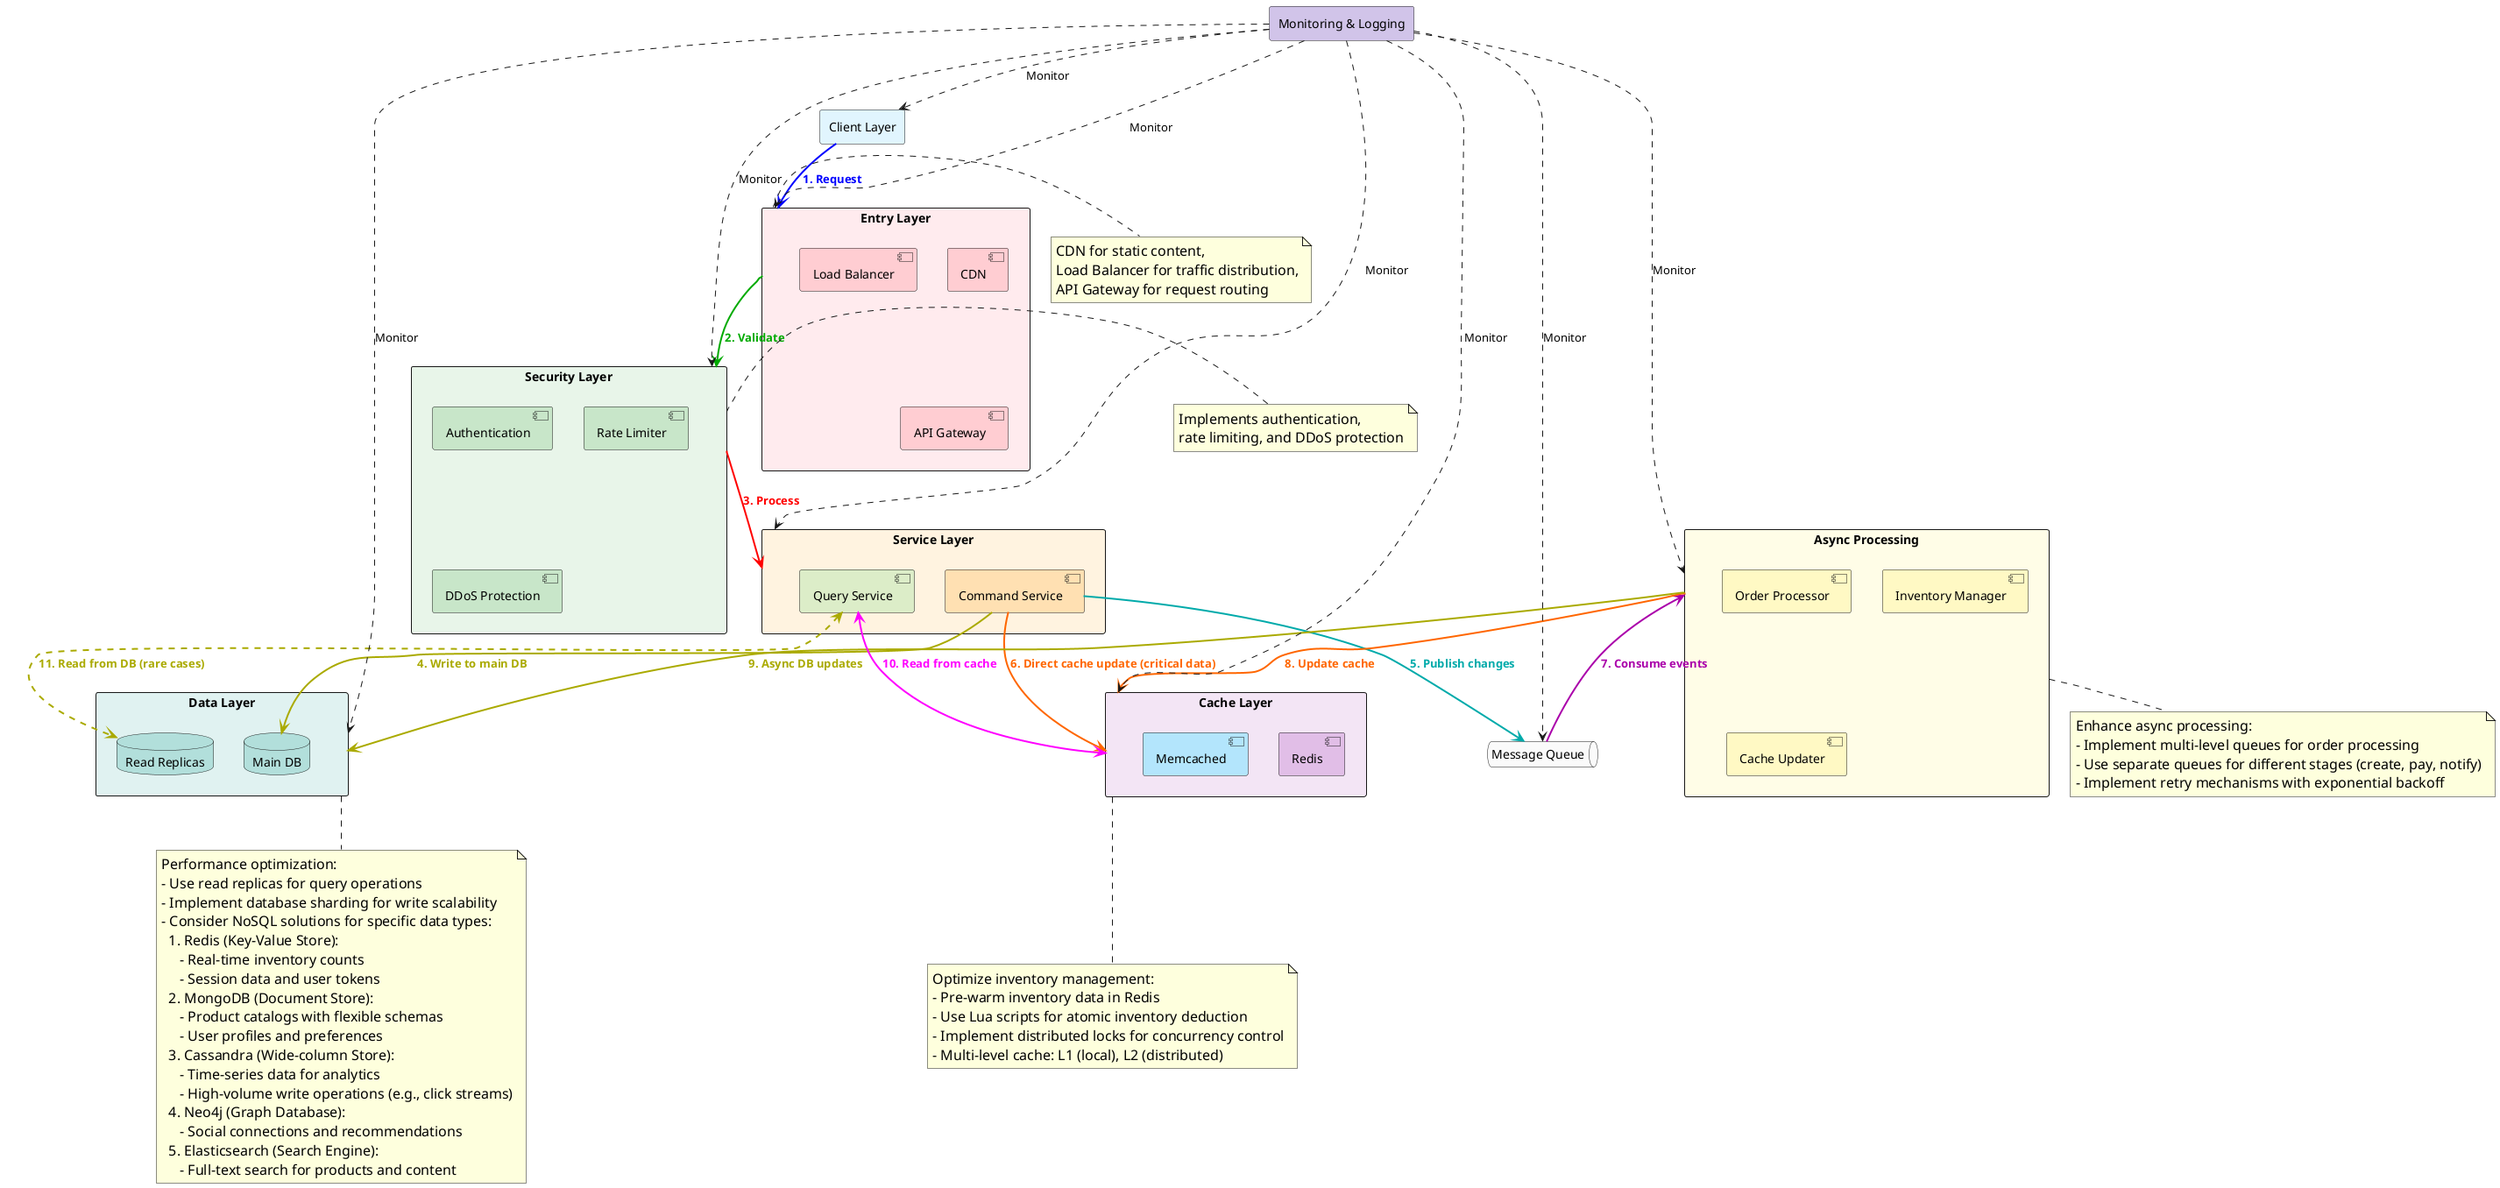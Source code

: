 @startuml High Concurrency Seckill System Backend Architecture
!pragma layout dot

skinparam noteFontSize 16
skinparam noteFontName Arial

rectangle "Client Layer" as ClientLayer #E1F5FE
rectangle "Entry Layer" as EntryLayer #FFEBEE {
    component "CDN" as CDN #FFCDD2
    component "Load Balancer" as LB #FFCDD2
    component "API Gateway" as APIGW #FFCDD2
}
rectangle "Security Layer" as SecurityLayer #E8F5E9 {
    component "Authentication" as Auth #C8E6C9
    component "Rate Limiter" as RateLimiter #C8E6C9
    component "DDoS Protection" as DDoS #C8E6C9
}
rectangle "Service Layer" as ServiceLayer #FFF3E0 {
    component "Command Service" as CommandService #FFE0B2
    component "Query Service" as QueryService #DCEDC8
}
rectangle "Cache Layer" as CacheLayer #F3E5F5 {
    component "Redis" as Redis #E1BEE7
    component "Memcached" as Memcached #B3E5FC
}
queue "Message Queue" as MessageQueue #FAFAFA
rectangle "Async Processing" as AsyncProcessing #FFFDE7 {
    component "Order Processor" as OrderProcessor #FFF9C4
    component "Inventory Manager" as InventoryManager #FFF9C4
    component "Cache Updater" as CacheUpdater #FFF9C4
}
rectangle "Data Layer" as DataLayer #E0F2F1 {
    database "Main DB" as MainDB #B2DFDB
    database "Read Replicas" as ReadReplicas #B2DFDB
}
rectangle "Monitoring & Logging" as MonitoringLogging #D1C4E9

ClientLayer -[#0000FF,thickness=2]-> EntryLayer : "<color:#0000FF><b>1. Request</b></color>"
EntryLayer -[#00AA00,thickness=2]-> SecurityLayer : "<color:#00AA00><b>2. Validate</b></color>"
SecurityLayer -[#FF0000,thickness=2]-> ServiceLayer : "<color:#FF0000><b>3. Process</b></color>"
CommandService -[#AAAA00,thickness=2]-> MainDB : "<color:#AAAA00><b>4. Write to main DB</b></color>"
CommandService -[#00AAAA,thickness=2]-> MessageQueue : "<color:#00AAAA><b>5. Publish changes</b></color>"
CommandService -[#FF6600,thickness=2]-> CacheLayer : "<color:#FF6600><b>6. Direct cache update (critical data)</b></color>"
AsyncProcessing <-[#AA00AA,thickness=2]- MessageQueue : "<color:#AA00AA><b>7. Consume events</b></color>"
AsyncProcessing -[#FF6600,thickness=2]-> CacheLayer : "<color:#FF6600><b>8. Update cache</b></color>"
AsyncProcessing -[#AAAA00,thickness=2]-> DataLayer : "<color:#AAAA00><b>9. Async DB updates</b></color>"
QueryService <-[#FF00FF,thickness=2]-> CacheLayer : "<color:#FF00FF><b>10. Read from cache</b></color>"
QueryService <-[#AAAA00,dashed,thickness=2]-> ReadReplicas : "<color:#AAAA00><b>11. Read from DB (rare cases)</b></color>"

MonitoringLogging ..> ClientLayer : "Monitor"
MonitoringLogging ..> EntryLayer : "Monitor"
MonitoringLogging ..> SecurityLayer : "Monitor"
MonitoringLogging ..> ServiceLayer : "Monitor"
MonitoringLogging ..> CacheLayer : "Monitor"
MonitoringLogging ..> MessageQueue : "Monitor"
MonitoringLogging ..> AsyncProcessing : "Monitor"
MonitoringLogging ..> DataLayer : "Monitor"

note right of EntryLayer
  CDN for static content,
  Load Balancer for traffic distribution,
  API Gateway for request routing
end note

note right of SecurityLayer
  Implements authentication,
  rate limiting, and DDoS protection
end note

note bottom of CacheLayer
  Optimize inventory management:
  - Pre-warm inventory data in Redis
  - Use Lua scripts for atomic inventory deduction
  - Implement distributed locks for concurrency control
  - Multi-level cache: L1 (local), L2 (distributed)
end note

note bottom of AsyncProcessing
  Enhance async processing:
  - Implement multi-level queues for order processing
  - Use separate queues for different stages (create, pay, notify)
  - Implement retry mechanisms with exponential backoff
end note

note bottom of DataLayer
  Performance optimization:
  - Use read replicas for query operations
  - Implement database sharding for write scalability
  - Consider NoSQL solutions for specific data types:
    1. Redis (Key-Value Store):
       - Real-time inventory counts
       - Session data and user tokens
    2. MongoDB (Document Store):
       - Product catalogs with flexible schemas
       - User profiles and preferences
    3. Cassandra (Wide-column Store):
       - Time-series data for analytics
       - High-volume write operations (e.g., click streams)
    4. Neo4j (Graph Database):
       - Social connections and recommendations
    5. Elasticsearch (Search Engine):
       - Full-text search for products and content
end note

@enduml

